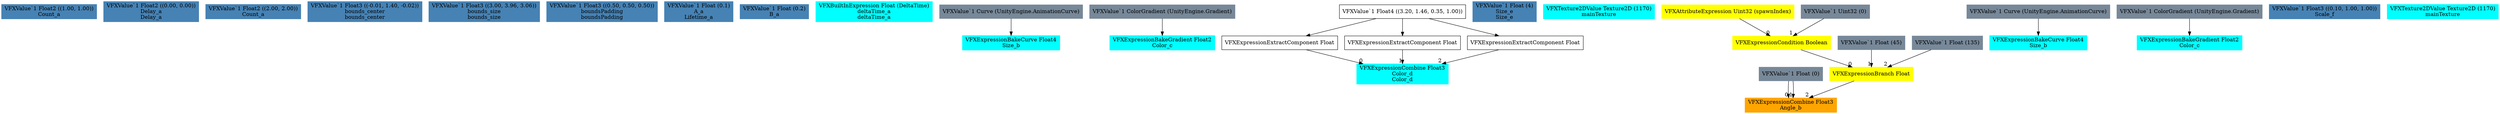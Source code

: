 digraph G {
node0 [shape="box" color="steelblue" style="filled" label="VFXValue`1 Float2 ((1.00, 1.00))
Count_a"]
node1 [shape="box" color="steelblue" style="filled" label="VFXValue`1 Float2 ((0.00, 0.00))
Delay_a
Delay_a"]
node2 [shape="box" color="steelblue" style="filled" label="VFXValue`1 Float2 ((2.00, 2.00))
Count_a"]
node3 [shape="box" color="steelblue" style="filled" label="VFXValue`1 Float3 ((-0.01, 1.40, -0.02))
bounds_center
bounds_center"]
node4 [shape="box" color="steelblue" style="filled" label="VFXValue`1 Float3 ((3.00, 3.96, 3.06))
bounds_size
bounds_size"]
node5 [shape="box" color="steelblue" style="filled" label="VFXValue`1 Float3 ((0.50, 0.50, 0.50))
boundsPadding
boundsPadding"]
node6 [shape="box" color="steelblue" style="filled" label="VFXValue`1 Float (0.1)
A_a
Lifetime_a"]
node7 [shape="box" color="steelblue" style="filled" label="VFXValue`1 Float (0.2)
B_a"]
node8 [shape="box" color="cyan" style="filled" label="VFXBuiltInExpression Float (DeltaTime)
deltaTime_a
deltaTime_a"]
node9 [shape="box" color="cyan" style="filled" label="VFXExpressionBakeCurve Float4
Size_b"]
node10 [shape="box" color="lightslategray" style="filled" label="VFXValue`1 Curve (UnityEngine.AnimationCurve)"]
node11 [shape="box" color="cyan" style="filled" label="VFXExpressionBakeGradient Float2
Color_c"]
node12 [shape="box" color="lightslategray" style="filled" label="VFXValue`1 ColorGradient (UnityEngine.Gradient)"]
node13 [shape="box" color="cyan" style="filled" label="VFXExpressionCombine Float3
Color_d
Color_d"]
node14 [shape="box" label="VFXExpressionExtractComponent Float"]
node15 [shape="box" label="VFXValue`1 Float4 ((3.20, 1.46, 0.35, 1.00))"]
node16 [shape="box" label="VFXExpressionExtractComponent Float"]
node17 [shape="box" label="VFXExpressionExtractComponent Float"]
node18 [shape="box" color="steelblue" style="filled" label="VFXValue`1 Float (4)
Size_e
Size_e"]
node19 [shape="box" color="cyan" style="filled" label="VFXTexture2DValue Texture2D (1170)
mainTexture"]
node20 [shape="box" color="orange" style="filled" label="VFXExpressionCombine Float3
Angle_b"]
node21 [shape="box" color="lightslategray" style="filled" label="VFXValue`1 Float (0)"]
node22 [shape="box" color="yellow" style="filled" label="VFXExpressionBranch Float"]
node23 [shape="box" color="yellow" style="filled" label="VFXExpressionCondition Boolean"]
node24 [shape="box" color="yellow" style="filled" label="VFXAttributeExpression Uint32 (spawnIndex)"]
node25 [shape="box" color="lightslategray" style="filled" label="VFXValue`1 Uint32 (0)"]
node26 [shape="box" color="lightslategray" style="filled" label="VFXValue`1 Float (45)"]
node27 [shape="box" color="lightslategray" style="filled" label="VFXValue`1 Float (135)"]
node28 [shape="box" color="cyan" style="filled" label="VFXExpressionBakeCurve Float4
Size_b"]
node29 [shape="box" color="lightslategray" style="filled" label="VFXValue`1 Curve (UnityEngine.AnimationCurve)"]
node30 [shape="box" color="cyan" style="filled" label="VFXExpressionBakeGradient Float2
Color_c"]
node31 [shape="box" color="lightslategray" style="filled" label="VFXValue`1 ColorGradient (UnityEngine.Gradient)"]
node32 [shape="box" color="steelblue" style="filled" label="VFXValue`1 Float3 ((0.10, 1.00, 1.00))
Scale_f"]
node33 [shape="box" color="cyan" style="filled" label="VFXTexture2DValue Texture2D (1170)
mainTexture"]
node10 -> node9 
node12 -> node11 
node14 -> node13 [headlabel="0"]
node16 -> node13 [headlabel="1"]
node17 -> node13 [headlabel="2"]
node15 -> node14 
node15 -> node16 
node15 -> node17 
node21 -> node20 [headlabel="0"]
node21 -> node20 [headlabel="1"]
node22 -> node20 [headlabel="2"]
node23 -> node22 [headlabel="0"]
node26 -> node22 [headlabel="1"]
node27 -> node22 [headlabel="2"]
node24 -> node23 [headlabel="0"]
node25 -> node23 [headlabel="1"]
node29 -> node28 
node31 -> node30 
}
